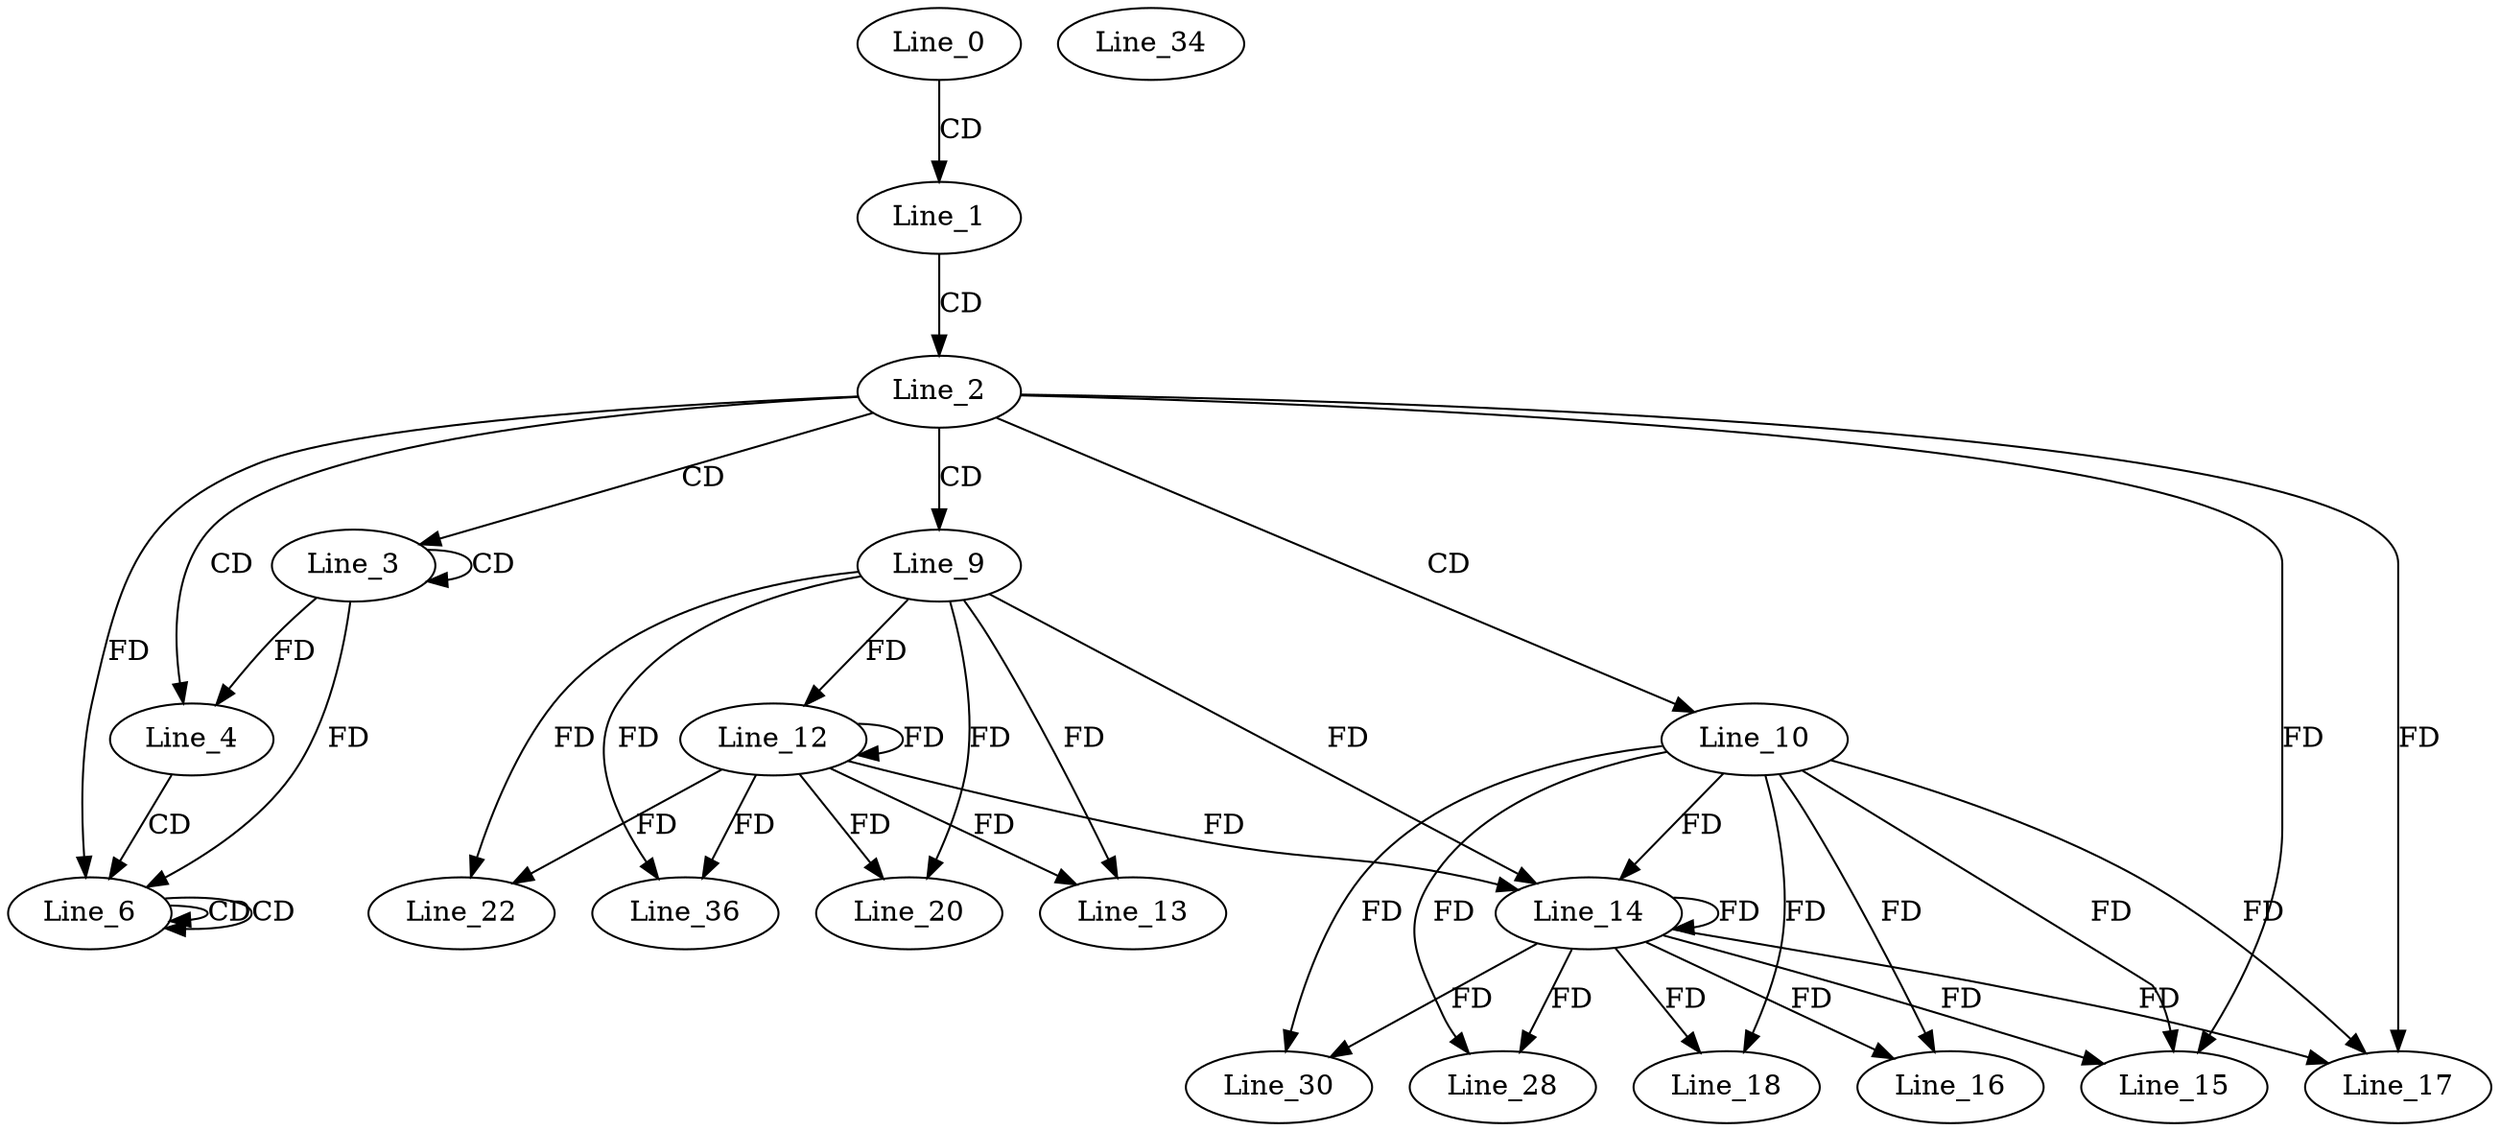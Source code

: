 digraph G {
  Line_0;
  Line_1;
  Line_2;
  Line_3;
  Line_3;
  Line_4;
  Line_6;
  Line_6;
  Line_6;
  Line_6;
  Line_6;
  Line_9;
  Line_10;
  Line_12;
  Line_12;
  Line_13;
  Line_14;
  Line_14;
  Line_15;
  Line_16;
  Line_17;
  Line_18;
  Line_20;
  Line_22;
  Line_28;
  Line_30;
  Line_34;
  Line_36;
  Line_0 -> Line_1 [ label="CD" ];
  Line_1 -> Line_2 [ label="CD" ];
  Line_2 -> Line_3 [ label="CD" ];
  Line_3 -> Line_3 [ label="CD" ];
  Line_2 -> Line_4 [ label="CD" ];
  Line_3 -> Line_4 [ label="FD" ];
  Line_4 -> Line_6 [ label="CD" ];
  Line_6 -> Line_6 [ label="CD" ];
  Line_3 -> Line_6 [ label="FD" ];
  Line_6 -> Line_6 [ label="CD" ];
  Line_2 -> Line_6 [ label="FD" ];
  Line_2 -> Line_9 [ label="CD" ];
  Line_2 -> Line_10 [ label="CD" ];
  Line_9 -> Line_12 [ label="FD" ];
  Line_12 -> Line_12 [ label="FD" ];
  Line_9 -> Line_13 [ label="FD" ];
  Line_12 -> Line_13 [ label="FD" ];
  Line_10 -> Line_14 [ label="FD" ];
  Line_14 -> Line_14 [ label="FD" ];
  Line_9 -> Line_14 [ label="FD" ];
  Line_12 -> Line_14 [ label="FD" ];
  Line_10 -> Line_15 [ label="FD" ];
  Line_14 -> Line_15 [ label="FD" ];
  Line_2 -> Line_15 [ label="FD" ];
  Line_10 -> Line_16 [ label="FD" ];
  Line_14 -> Line_16 [ label="FD" ];
  Line_10 -> Line_17 [ label="FD" ];
  Line_14 -> Line_17 [ label="FD" ];
  Line_2 -> Line_17 [ label="FD" ];
  Line_10 -> Line_18 [ label="FD" ];
  Line_14 -> Line_18 [ label="FD" ];
  Line_9 -> Line_20 [ label="FD" ];
  Line_12 -> Line_20 [ label="FD" ];
  Line_9 -> Line_22 [ label="FD" ];
  Line_12 -> Line_22 [ label="FD" ];
  Line_10 -> Line_28 [ label="FD" ];
  Line_14 -> Line_28 [ label="FD" ];
  Line_10 -> Line_30 [ label="FD" ];
  Line_14 -> Line_30 [ label="FD" ];
  Line_9 -> Line_36 [ label="FD" ];
  Line_12 -> Line_36 [ label="FD" ];
}
